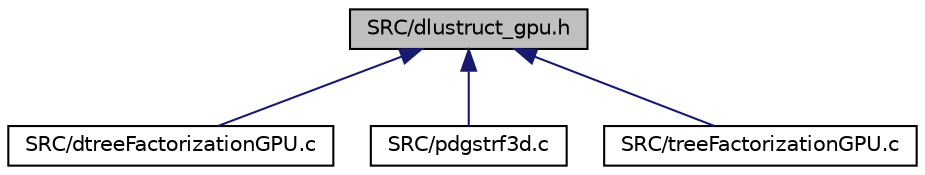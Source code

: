 digraph "SRC/dlustruct_gpu.h"
{
 // LATEX_PDF_SIZE
  edge [fontname="Helvetica",fontsize="10",labelfontname="Helvetica",labelfontsize="10"];
  node [fontname="Helvetica",fontsize="10",shape=record];
  Node1 [label="SRC/dlustruct_gpu.h",height=0.2,width=0.4,color="black", fillcolor="grey75", style="filled", fontcolor="black",tooltip="Descriptions and declarations for structures used in GPU."];
  Node1 -> Node2 [dir="back",color="midnightblue",fontsize="10",style="solid",fontname="Helvetica"];
  Node2 [label="SRC/dtreeFactorizationGPU.c",height=0.2,width=0.4,color="black", fillcolor="white", style="filled",URL="$dtreeFactorizationGPU_8c.html",tooltip="Factorization routines for the subtree using 2D process grid, with GPUs."];
  Node1 -> Node3 [dir="back",color="midnightblue",fontsize="10",style="solid",fontname="Helvetica"];
  Node3 [label="SRC/pdgstrf3d.c",height=0.2,width=0.4,color="black", fillcolor="white", style="filled",URL="$pdgstrf3d_8c.html",tooltip="Performs LU factorization in 3D process grid."];
  Node1 -> Node4 [dir="back",color="midnightblue",fontsize="10",style="solid",fontname="Helvetica"];
  Node4 [label="SRC/treeFactorizationGPU.c",height=0.2,width=0.4,color="black", fillcolor="white", style="filled",URL="$treeFactorizationGPU_8c.html",tooltip=" "];
}
